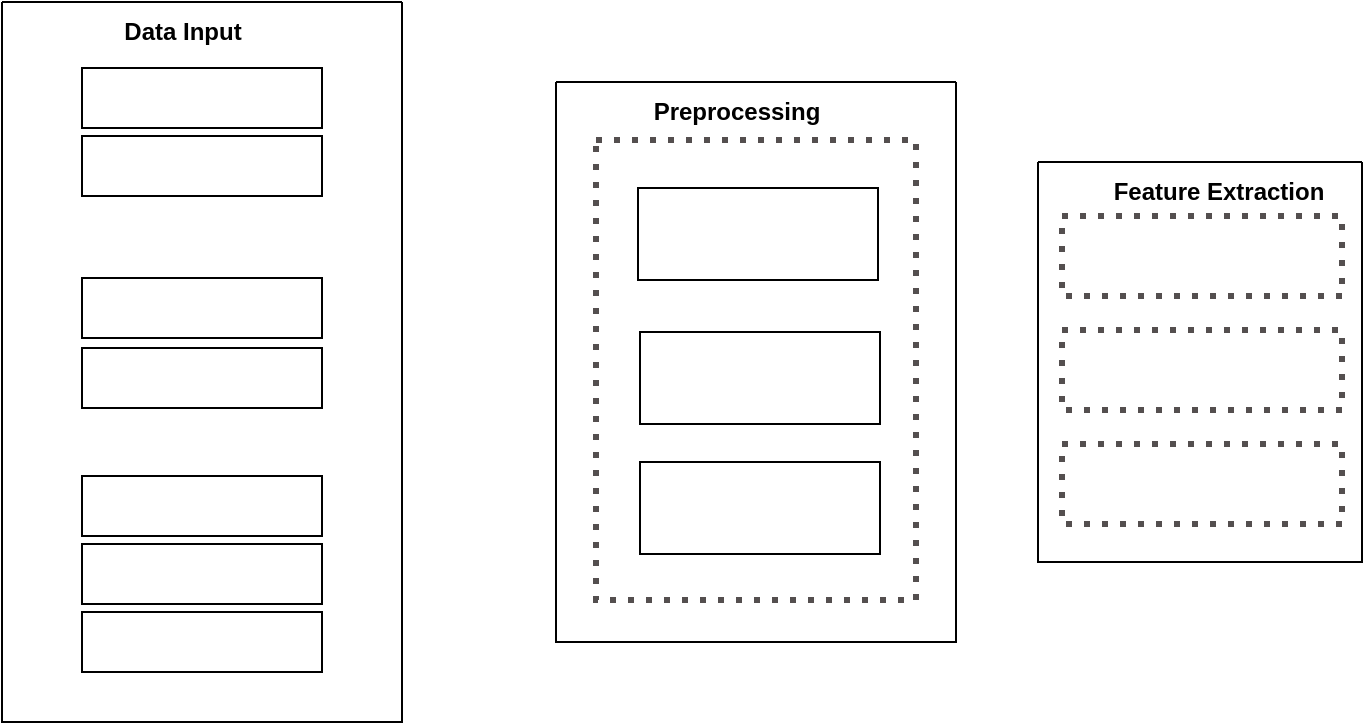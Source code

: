 <mxfile version="26.0.16">
  <diagram name="Page-1" id="EUl1vxFFJ5Gc7FnKx49O">
    <mxGraphModel dx="794" dy="412" grid="1" gridSize="10" guides="1" tooltips="1" connect="1" arrows="1" fold="1" page="1" pageScale="1" pageWidth="850" pageHeight="1100" math="0" shadow="0">
      <root>
        <mxCell id="0" />
        <mxCell id="1" parent="0" />
        <mxCell id="kTb0xDNw25iS7PPy5Nj6-21" value="" style="rounded=0;whiteSpace=wrap;html=1;strokeColor=light-dark(#544f4f, #ededed);dashed=1;dashPattern=1 2;strokeWidth=3;fillColor=none;perimeterSpacing=0;" vertex="1" parent="1">
          <mxGeometry x="377" y="109" width="160" height="230" as="geometry" />
        </mxCell>
        <mxCell id="kTb0xDNw25iS7PPy5Nj6-3" value="" style="swimlane;startSize=0;" vertex="1" parent="1">
          <mxGeometry x="80" y="40" width="200" height="360" as="geometry" />
        </mxCell>
        <mxCell id="kTb0xDNw25iS7PPy5Nj6-5" value="" style="rounded=0;whiteSpace=wrap;html=1;" vertex="1" parent="kTb0xDNw25iS7PPy5Nj6-3">
          <mxGeometry x="40" y="33" width="120" height="30" as="geometry" />
        </mxCell>
        <mxCell id="kTb0xDNw25iS7PPy5Nj6-6" value="&lt;b&gt;Data Input&lt;/b&gt;" style="text;html=1;align=center;verticalAlign=middle;resizable=0;points=[];autosize=1;strokeColor=none;fillColor=none;" vertex="1" parent="kTb0xDNw25iS7PPy5Nj6-3">
          <mxGeometry x="50" width="80" height="30" as="geometry" />
        </mxCell>
        <mxCell id="kTb0xDNw25iS7PPy5Nj6-7" value="" style="rounded=0;whiteSpace=wrap;html=1;" vertex="1" parent="kTb0xDNw25iS7PPy5Nj6-3">
          <mxGeometry x="40" y="67" width="120" height="30" as="geometry" />
        </mxCell>
        <mxCell id="kTb0xDNw25iS7PPy5Nj6-8" value="" style="rounded=0;whiteSpace=wrap;html=1;" vertex="1" parent="kTb0xDNw25iS7PPy5Nj6-3">
          <mxGeometry x="40" y="138" width="120" height="30" as="geometry" />
        </mxCell>
        <mxCell id="kTb0xDNw25iS7PPy5Nj6-9" value="" style="rounded=0;whiteSpace=wrap;html=1;" vertex="1" parent="kTb0xDNw25iS7PPy5Nj6-3">
          <mxGeometry x="40" y="173" width="120" height="30" as="geometry" />
        </mxCell>
        <mxCell id="kTb0xDNw25iS7PPy5Nj6-10" value="" style="rounded=0;whiteSpace=wrap;html=1;" vertex="1" parent="kTb0xDNw25iS7PPy5Nj6-3">
          <mxGeometry x="40" y="271" width="120" height="30" as="geometry" />
        </mxCell>
        <mxCell id="kTb0xDNw25iS7PPy5Nj6-11" value="" style="rounded=0;whiteSpace=wrap;html=1;" vertex="1" parent="kTb0xDNw25iS7PPy5Nj6-3">
          <mxGeometry x="40" y="305" width="120" height="30" as="geometry" />
        </mxCell>
        <mxCell id="kTb0xDNw25iS7PPy5Nj6-20" value="" style="rounded=0;whiteSpace=wrap;html=1;" vertex="1" parent="kTb0xDNw25iS7PPy5Nj6-3">
          <mxGeometry x="40" y="237" width="120" height="30" as="geometry" />
        </mxCell>
        <mxCell id="kTb0xDNw25iS7PPy5Nj6-12" value="" style="swimlane;startSize=0;" vertex="1" parent="1">
          <mxGeometry x="357" y="80" width="200" height="280" as="geometry" />
        </mxCell>
        <mxCell id="kTb0xDNw25iS7PPy5Nj6-13" value="" style="rounded=0;whiteSpace=wrap;html=1;" vertex="1" parent="kTb0xDNw25iS7PPy5Nj6-12">
          <mxGeometry x="41" y="53" width="120" height="46" as="geometry" />
        </mxCell>
        <mxCell id="kTb0xDNw25iS7PPy5Nj6-14" value="&lt;b&gt;Preprocessing&lt;/b&gt;" style="text;html=1;align=center;verticalAlign=middle;resizable=0;points=[];autosize=1;strokeColor=none;fillColor=none;" vertex="1" parent="kTb0xDNw25iS7PPy5Nj6-12">
          <mxGeometry x="35" width="110" height="30" as="geometry" />
        </mxCell>
        <mxCell id="kTb0xDNw25iS7PPy5Nj6-22" value="" style="rounded=0;whiteSpace=wrap;html=1;" vertex="1" parent="kTb0xDNw25iS7PPy5Nj6-12">
          <mxGeometry x="42" y="125" width="120" height="46" as="geometry" />
        </mxCell>
        <mxCell id="kTb0xDNw25iS7PPy5Nj6-23" value="" style="rounded=0;whiteSpace=wrap;html=1;" vertex="1" parent="kTb0xDNw25iS7PPy5Nj6-12">
          <mxGeometry x="42" y="190" width="120" height="46" as="geometry" />
        </mxCell>
        <mxCell id="kTb0xDNw25iS7PPy5Nj6-24" value="" style="rounded=0;whiteSpace=wrap;html=1;strokeColor=light-dark(#544f4f, #ededed);dashed=1;dashPattern=1 2;strokeWidth=3;fillColor=none;perimeterSpacing=0;" vertex="1" parent="1">
          <mxGeometry x="610" y="147" width="140" height="40" as="geometry" />
        </mxCell>
        <mxCell id="kTb0xDNw25iS7PPy5Nj6-25" value="" style="swimlane;startSize=0;" vertex="1" parent="1">
          <mxGeometry x="598" y="120" width="162" height="200" as="geometry" />
        </mxCell>
        <mxCell id="kTb0xDNw25iS7PPy5Nj6-27" value="&lt;b&gt;Feature Extraction&lt;/b&gt;" style="text;html=1;align=center;verticalAlign=middle;resizable=0;points=[];autosize=1;strokeColor=none;fillColor=none;" vertex="1" parent="kTb0xDNw25iS7PPy5Nj6-25">
          <mxGeometry x="25" width="130" height="30" as="geometry" />
        </mxCell>
        <mxCell id="kTb0xDNw25iS7PPy5Nj6-30" value="" style="rounded=0;whiteSpace=wrap;html=1;strokeColor=light-dark(#544f4f, #ededed);dashed=1;dashPattern=1 2;strokeWidth=3;fillColor=none;perimeterSpacing=0;" vertex="1" parent="1">
          <mxGeometry x="610" y="204" width="140" height="40" as="geometry" />
        </mxCell>
        <mxCell id="kTb0xDNw25iS7PPy5Nj6-31" value="" style="rounded=0;whiteSpace=wrap;html=1;strokeColor=light-dark(#544f4f, #ededed);dashed=1;dashPattern=1 2;strokeWidth=3;fillColor=none;perimeterSpacing=0;" vertex="1" parent="1">
          <mxGeometry x="610" y="261" width="140" height="40" as="geometry" />
        </mxCell>
      </root>
    </mxGraphModel>
  </diagram>
</mxfile>
